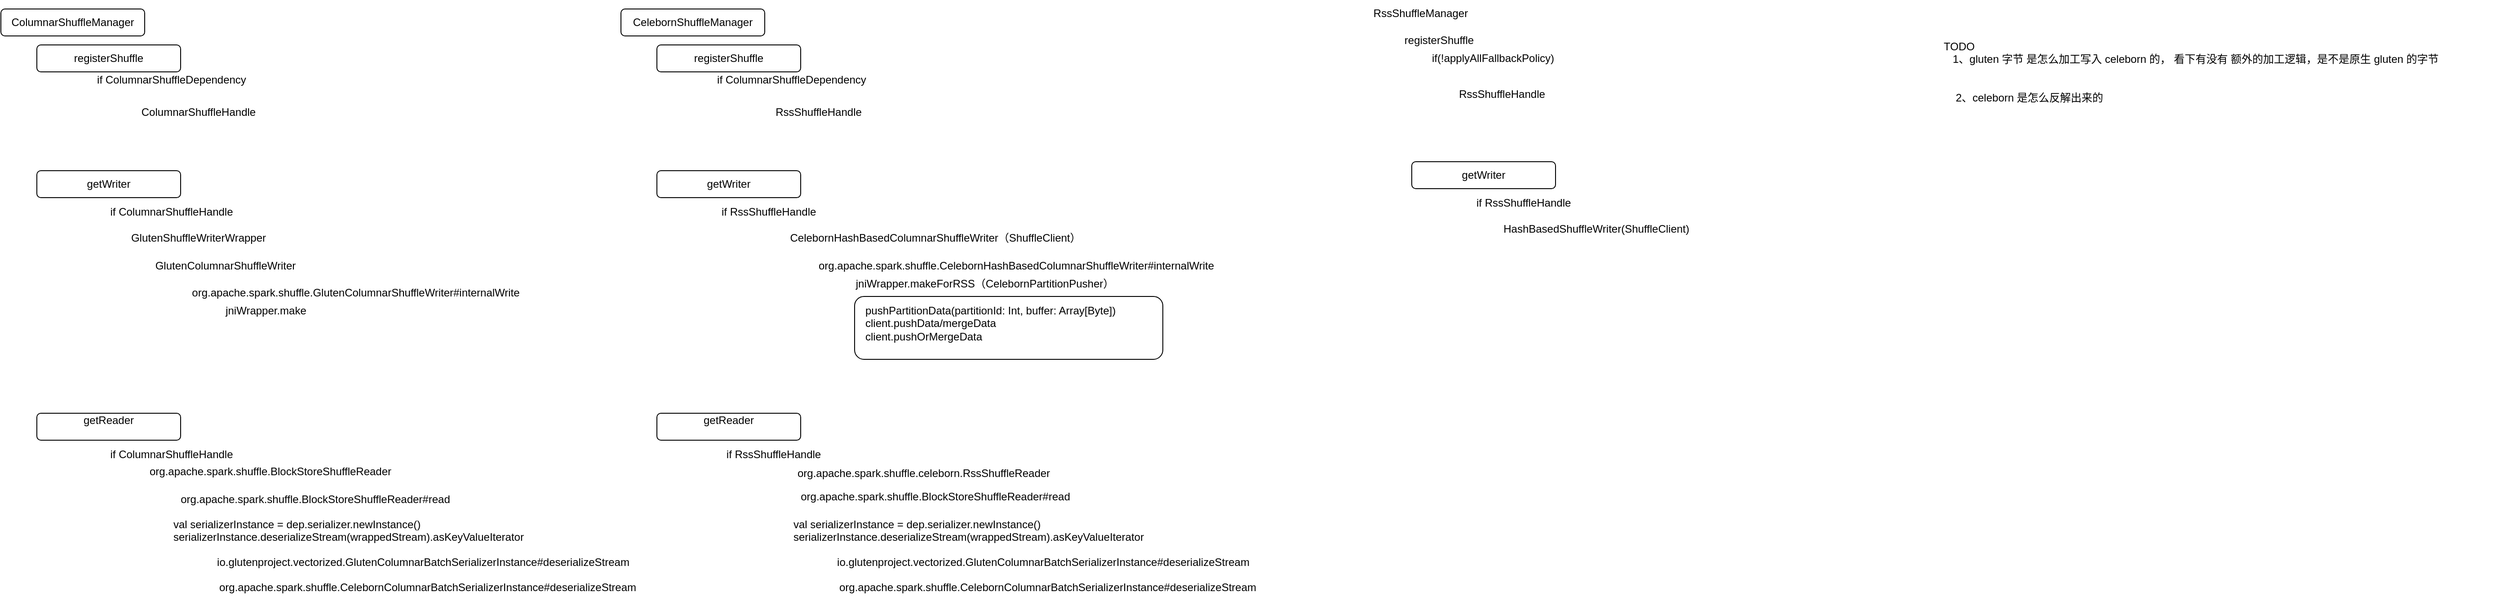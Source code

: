 <mxfile version="21.1.6" type="github" pages="2">
  <diagram name="Page-1" id="vqW_PlP45tHpt-xlMKGE">
    <mxGraphModel dx="1434" dy="764" grid="1" gridSize="10" guides="1" tooltips="1" connect="1" arrows="1" fold="1" page="1" pageScale="1" pageWidth="850" pageHeight="1100" math="0" shadow="0">
      <root>
        <mxCell id="0" />
        <mxCell id="1" parent="0" />
        <mxCell id="QsT5lhJbDTpNVHiUyBn--2" value="" style="rounded=1;whiteSpace=wrap;html=1;" vertex="1" parent="1">
          <mxGeometry x="990" y="760" width="343" height="70" as="geometry" />
        </mxCell>
        <mxCell id="VYUMSfwm_iAysG9PBb61-6" value="ColumnarShuffleManager" style="rounded=1;labelBorderColor=none;whiteSpace=wrap;" parent="1" vertex="1">
          <mxGeometry x="40" y="440" width="160" height="30" as="geometry" />
        </mxCell>
        <mxCell id="VYUMSfwm_iAysG9PBb61-8" value="registerShuffle" style="rounded=1;labelBorderColor=none;whiteSpace=wrap;" parent="1" vertex="1">
          <mxGeometry x="80" y="480" width="160" height="30" as="geometry" />
        </mxCell>
        <mxCell id="VYUMSfwm_iAysG9PBb61-11" value="if ColumnarShuffleDependency&#xa;" style="text;align=center;verticalAlign=middle;resizable=0;points=[];autosize=1;strokeColor=none;fillColor=none;labelBorderColor=none;" parent="1" vertex="1">
          <mxGeometry x="135" y="510" width="190" height="30" as="geometry" />
        </mxCell>
        <mxCell id="VYUMSfwm_iAysG9PBb61-12" value="ColumnarShuffleHandle" style="text;strokeColor=none;fillColor=none;align=center;verticalAlign=middle;rounded=0;labelBorderColor=none;whiteSpace=wrap;" parent="1" vertex="1">
          <mxGeometry x="180" y="540" width="160" height="30" as="geometry" />
        </mxCell>
        <mxCell id="VYUMSfwm_iAysG9PBb61-14" value="getWriter" style="rounded=1;labelBorderColor=none;whiteSpace=wrap;" parent="1" vertex="1">
          <mxGeometry x="80" y="620" width="160" height="30" as="geometry" />
        </mxCell>
        <mxCell id="VYUMSfwm_iAysG9PBb61-15" value="if ColumnarShuffleHandle" style="text;align=center;verticalAlign=middle;resizable=0;points=[];autosize=1;strokeColor=none;fillColor=none;labelBorderColor=none;" parent="1" vertex="1">
          <mxGeometry x="130" y="650" width="200" height="30" as="geometry" />
        </mxCell>
        <mxCell id="VYUMSfwm_iAysG9PBb61-16" value="GlutenShuffleWriterWrapper" style="text;strokeColor=none;fillColor=none;align=center;verticalAlign=middle;rounded=0;labelBorderColor=none;whiteSpace=wrap;" parent="1" vertex="1">
          <mxGeometry x="180" y="680" width="160" height="30" as="geometry" />
        </mxCell>
        <mxCell id="VYUMSfwm_iAysG9PBb61-17" value="GlutenColumnarShuffleWriter" style="text;align=center;verticalAlign=middle;resizable=0;points=[];autosize=1;strokeColor=none;fillColor=none;" parent="1" vertex="1">
          <mxGeometry x="180" y="710" width="220" height="30" as="geometry" />
        </mxCell>
        <mxCell id="VYUMSfwm_iAysG9PBb61-30" value="jniWrapper.make" style="text;align=center;verticalAlign=middle;resizable=0;points=[];autosize=1;strokeColor=none;fillColor=none;" parent="1" vertex="1">
          <mxGeometry x="270" y="760" width="130" height="30" as="geometry" />
        </mxCell>
        <mxCell id="VYUMSfwm_iAysG9PBb61-31" value="org.apache.spark.shuffle.GlutenColumnarShuffleWriter#internalWrite" style="text;align=center;verticalAlign=middle;resizable=0;points=[];autosize=1;strokeColor=none;fillColor=none;" parent="1" vertex="1">
          <mxGeometry x="240" y="740" width="390" height="30" as="geometry" />
        </mxCell>
        <mxCell id="VYUMSfwm_iAysG9PBb61-32" value="getReader&#xa;" style="rounded=1;labelBorderColor=none;whiteSpace=wrap;" parent="1" vertex="1">
          <mxGeometry x="80" y="890" width="160" height="30" as="geometry" />
        </mxCell>
        <mxCell id="VYUMSfwm_iAysG9PBb61-33" value="if ColumnarShuffleHandle" style="text;align=center;verticalAlign=middle;resizable=0;points=[];autosize=1;strokeColor=none;fillColor=none;labelBorderColor=none;" parent="1" vertex="1">
          <mxGeometry x="130" y="920" width="200" height="30" as="geometry" />
        </mxCell>
        <mxCell id="VYUMSfwm_iAysG9PBb61-34" value="org.apache.spark.shuffle.BlockStoreShuffleReader" style="text;strokeColor=none;fillColor=none;align=center;verticalAlign=middle;rounded=0;labelBorderColor=none;whiteSpace=wrap;" parent="1" vertex="1">
          <mxGeometry x="260" y="940" width="160" height="30" as="geometry" />
        </mxCell>
        <mxCell id="VYUMSfwm_iAysG9PBb61-35" value="org.apache.spark.shuffle.BlockStoreShuffleReader#read" style="text;align=center;verticalAlign=middle;resizable=0;points=[];autosize=1;strokeColor=none;fillColor=none;" parent="1" vertex="1">
          <mxGeometry x="190" y="970" width="400" height="30" as="geometry" />
        </mxCell>
        <mxCell id="VYUMSfwm_iAysG9PBb61-37" value="val serializerInstance = dep.serializer.newInstance()&#xa;serializerInstance.deserializeStream(wrappedStream).asKeyValueIterator" style="text;align=left;verticalAlign=middle;resizable=0;points=[];autosize=1;strokeColor=none;fillColor=none;" parent="1" vertex="1">
          <mxGeometry x="230" y="1000" width="530" height="40" as="geometry" />
        </mxCell>
        <mxCell id="VYUMSfwm_iAysG9PBb61-39" value="io.glutenproject.vectorized.GlutenColumnarBatchSerializerInstance#deserializeStream" style="text;align=center;verticalAlign=middle;resizable=0;points=[];autosize=1;strokeColor=none;fillColor=none;" parent="1" vertex="1">
          <mxGeometry x="270" y="1040" width="480" height="30" as="geometry" />
        </mxCell>
        <mxCell id="VYUMSfwm_iAysG9PBb61-40" value="org.apache.spark.shuffle.CelebornColumnarBatchSerializerInstance#deserializeStream" style="text;align=center;verticalAlign=middle;resizable=0;points=[];autosize=1;strokeColor=none;fillColor=none;" parent="1" vertex="1">
          <mxGeometry x="270" y="1068" width="490" height="30" as="geometry" />
        </mxCell>
        <mxCell id="VYUMSfwm_iAysG9PBb61-41" value="CelebornShuffleManager" style="rounded=1;labelBorderColor=none;whiteSpace=wrap;" parent="1" vertex="1">
          <mxGeometry x="730" y="440" width="160" height="30" as="geometry" />
        </mxCell>
        <mxCell id="VYUMSfwm_iAysG9PBb61-42" value="registerShuffle" style="rounded=1;labelBorderColor=none;whiteSpace=wrap;" parent="1" vertex="1">
          <mxGeometry x="770" y="480" width="160" height="30" as="geometry" />
        </mxCell>
        <mxCell id="VYUMSfwm_iAysG9PBb61-43" value="if ColumnarShuffleDependency&#xa;" style="text;align=center;verticalAlign=middle;resizable=0;points=[];autosize=1;strokeColor=none;fillColor=none;labelBorderColor=none;" parent="1" vertex="1">
          <mxGeometry x="825" y="510" width="190" height="30" as="geometry" />
        </mxCell>
        <mxCell id="VYUMSfwm_iAysG9PBb61-44" value="RssShuffleHandle" style="text;strokeColor=none;fillColor=none;align=center;verticalAlign=middle;rounded=0;labelBorderColor=none;whiteSpace=wrap;" parent="1" vertex="1">
          <mxGeometry x="870" y="540" width="160" height="30" as="geometry" />
        </mxCell>
        <mxCell id="VYUMSfwm_iAysG9PBb61-45" value="getWriter" style="rounded=1;labelBorderColor=none;whiteSpace=wrap;" parent="1" vertex="1">
          <mxGeometry x="770" y="620" width="160" height="30" as="geometry" />
        </mxCell>
        <mxCell id="VYUMSfwm_iAysG9PBb61-46" value="if RssShuffleHandle" style="text;align=left;verticalAlign=middle;resizable=0;points=[];autosize=1;strokeColor=none;fillColor=none;labelBorderColor=none;" parent="1" vertex="1">
          <mxGeometry x="840" y="650" width="160" height="30" as="geometry" />
        </mxCell>
        <mxCell id="VYUMSfwm_iAysG9PBb61-47" value="CelebornHashBasedColumnarShuffleWriter（ShuffleClient）" style="text;strokeColor=none;fillColor=none;align=center;verticalAlign=middle;rounded=0;labelBorderColor=none;whiteSpace=wrap;" parent="1" vertex="1">
          <mxGeometry x="870" y="680" width="420" height="30" as="geometry" />
        </mxCell>
        <mxCell id="VYUMSfwm_iAysG9PBb61-49" value="jniWrapper.makeForRSS（CelebornPartitionPusher）" style="text;align=center;verticalAlign=middle;resizable=0;points=[];autosize=1;strokeColor=none;fillColor=none;" parent="1" vertex="1">
          <mxGeometry x="950" y="730" width="370" height="30" as="geometry" />
        </mxCell>
        <mxCell id="VYUMSfwm_iAysG9PBb61-50" value="org.apache.spark.shuffle.CelebornHashBasedColumnarShuffleWriter#internalWrite" style="text;align=center;verticalAlign=middle;resizable=0;points=[];autosize=1;strokeColor=none;fillColor=none;" parent="1" vertex="1">
          <mxGeometry x="940" y="710" width="460" height="30" as="geometry" />
        </mxCell>
        <mxCell id="VYUMSfwm_iAysG9PBb61-51" value="getReader&#xa;" style="rounded=1;labelBorderColor=none;whiteSpace=wrap;" parent="1" vertex="1">
          <mxGeometry x="770" y="890" width="160" height="30" as="geometry" />
        </mxCell>
        <mxCell id="VYUMSfwm_iAysG9PBb61-52" value="if RssShuffleHandle" style="text;align=center;verticalAlign=middle;resizable=0;points=[];autosize=1;strokeColor=none;fillColor=none;labelBorderColor=none;" parent="1" vertex="1">
          <mxGeometry x="820" y="920" width="160" height="30" as="geometry" />
        </mxCell>
        <mxCell id="VYUMSfwm_iAysG9PBb61-53" value="org.apache.spark.shuffle.celeborn.RssShuffleReader" style="text;strokeColor=none;fillColor=none;align=center;verticalAlign=middle;rounded=0;labelBorderColor=none;whiteSpace=wrap;" parent="1" vertex="1">
          <mxGeometry x="882" y="947" width="370" height="20" as="geometry" />
        </mxCell>
        <mxCell id="VYUMSfwm_iAysG9PBb61-54" value="org.apache.spark.shuffle.BlockStoreShuffleReader#read" style="text;align=center;verticalAlign=middle;resizable=0;points=[];autosize=1;strokeColor=none;fillColor=none;" parent="1" vertex="1">
          <mxGeometry x="880" y="967" width="400" height="30" as="geometry" />
        </mxCell>
        <mxCell id="VYUMSfwm_iAysG9PBb61-55" value="val serializerInstance = dep.serializer.newInstance()&#xa;serializerInstance.deserializeStream(wrappedStream).asKeyValueIterator" style="text;align=left;verticalAlign=middle;resizable=0;points=[];autosize=1;strokeColor=none;fillColor=none;" parent="1" vertex="1">
          <mxGeometry x="920" y="1000" width="530" height="40" as="geometry" />
        </mxCell>
        <mxCell id="VYUMSfwm_iAysG9PBb61-56" value="io.glutenproject.vectorized.GlutenColumnarBatchSerializerInstance#deserializeStream" style="text;align=center;verticalAlign=middle;resizable=0;points=[];autosize=1;strokeColor=none;fillColor=none;" parent="1" vertex="1">
          <mxGeometry x="960" y="1040" width="480" height="30" as="geometry" />
        </mxCell>
        <mxCell id="VYUMSfwm_iAysG9PBb61-57" value="org.apache.spark.shuffle.CelebornColumnarBatchSerializerInstance#deserializeStream" style="text;align=center;verticalAlign=middle;resizable=0;points=[];autosize=1;strokeColor=none;fillColor=none;" parent="1" vertex="1">
          <mxGeometry x="960" y="1068" width="490" height="30" as="geometry" />
        </mxCell>
        <mxCell id="QsT5lhJbDTpNVHiUyBn--1" value="pushPartitionData(partitionId: Int, buffer: Array[Byte])&lt;br&gt;client.pushData/mergeData&lt;br&gt;client.pushOrMergeData" style="text;html=1;strokeColor=none;fillColor=none;align=left;verticalAlign=middle;whiteSpace=wrap;rounded=0;labelBackgroundColor=none;" vertex="1" parent="1">
          <mxGeometry x="1000" y="760" width="300" height="60" as="geometry" />
        </mxCell>
        <mxCell id="QsT5lhJbDTpNVHiUyBn--4" value="RssShuffleManager" style="text;html=1;strokeColor=none;fillColor=none;align=center;verticalAlign=middle;whiteSpace=wrap;rounded=0;" vertex="1" parent="1">
          <mxGeometry x="1590" y="430" width="60" height="30" as="geometry" />
        </mxCell>
        <mxCell id="QsT5lhJbDTpNVHiUyBn--5" value="registerShuffle" style="text;html=1;align=center;verticalAlign=middle;resizable=0;points=[];autosize=1;strokeColor=none;fillColor=none;" vertex="1" parent="1">
          <mxGeometry x="1590" y="460" width="100" height="30" as="geometry" />
        </mxCell>
        <mxCell id="QsT5lhJbDTpNVHiUyBn--6" value="if(!applyAllFallbackPolicy)" style="text;html=1;align=center;verticalAlign=middle;resizable=0;points=[];autosize=1;strokeColor=none;fillColor=none;" vertex="1" parent="1">
          <mxGeometry x="1620" y="480" width="160" height="30" as="geometry" />
        </mxCell>
        <mxCell id="QsT5lhJbDTpNVHiUyBn--7" value="RssShuffleHandle" style="text;html=1;align=center;verticalAlign=middle;resizable=0;points=[];autosize=1;strokeColor=none;fillColor=none;" vertex="1" parent="1">
          <mxGeometry x="1650" y="520" width="120" height="30" as="geometry" />
        </mxCell>
        <mxCell id="QsT5lhJbDTpNVHiUyBn--8" value="getWriter" style="rounded=1;labelBorderColor=none;whiteSpace=wrap;" vertex="1" parent="1">
          <mxGeometry x="1610" y="610" width="160" height="30" as="geometry" />
        </mxCell>
        <mxCell id="QsT5lhJbDTpNVHiUyBn--9" value="if RssShuffleHandle" style="text;align=left;verticalAlign=middle;resizable=0;points=[];autosize=1;strokeColor=none;fillColor=none;labelBorderColor=none;" vertex="1" parent="1">
          <mxGeometry x="1680" y="640" width="160" height="30" as="geometry" />
        </mxCell>
        <mxCell id="QsT5lhJbDTpNVHiUyBn--10" value="HashBasedShuffleWriter(ShuffleClient)" style="text;html=1;align=center;verticalAlign=middle;resizable=0;points=[];autosize=1;strokeColor=none;fillColor=none;" vertex="1" parent="1">
          <mxGeometry x="1700" y="670" width="230" height="30" as="geometry" />
        </mxCell>
        <mxCell id="QsT5lhJbDTpNVHiUyBn--12" value="TODO&lt;br&gt;&amp;nbsp; &amp;nbsp;1、gluten 字节 是怎么加工写入 celeborn 的， 看下有没有 额外的加工逻辑，是不是原生 gluten 的字节&lt;br&gt;&amp;nbsp; &amp;nbsp;&amp;nbsp;&lt;br&gt;&lt;br&gt;&amp;nbsp; &amp;nbsp; 2、celeborn 是怎么反解出来的" style="text;html=1;strokeColor=none;fillColor=none;align=left;verticalAlign=middle;whiteSpace=wrap;rounded=0;" vertex="1" parent="1">
          <mxGeometry x="2200" y="470" width="620" height="80" as="geometry" />
        </mxCell>
      </root>
    </mxGraphModel>
  </diagram>
  <diagram id="f0OTCfRNCTB2iKRCa9P-" name="Page-2">
    <mxGraphModel dx="1434" dy="700" grid="1" gridSize="10" guides="1" tooltips="1" connect="1" arrows="1" fold="1" page="1" pageScale="1" pageWidth="850" pageHeight="1100" math="0" shadow="0">
      <root>
        <mxCell id="0" />
        <mxCell id="1" parent="0" />
        <mxCell id="-LDWmFvmeUUydARrXd1d-1" value="" style="endArrow=none;html=1;rounded=0;" edge="1" parent="1">
          <mxGeometry width="50" height="50" relative="1" as="geometry">
            <mxPoint x="80" y="120" as="sourcePoint" />
            <mxPoint x="360" y="120" as="targetPoint" />
          </mxGeometry>
        </mxCell>
        <mxCell id="-LDWmFvmeUUydARrXd1d-2" value="" style="endArrow=none;html=1;rounded=0;" edge="1" parent="1">
          <mxGeometry width="50" height="50" relative="1" as="geometry">
            <mxPoint x="360" y="120" as="sourcePoint" />
            <mxPoint x="640" y="120" as="targetPoint" />
          </mxGeometry>
        </mxCell>
        <mxCell id="-LDWmFvmeUUydARrXd1d-3" value="" style="endArrow=none;html=1;rounded=0;" edge="1" parent="1">
          <mxGeometry width="50" height="50" relative="1" as="geometry">
            <mxPoint y="280" as="sourcePoint" />
            <mxPoint x="280" y="280" as="targetPoint" />
          </mxGeometry>
        </mxCell>
        <mxCell id="-LDWmFvmeUUydARrXd1d-4" value="" style="endArrow=none;html=1;rounded=0;" edge="1" parent="1">
          <mxGeometry width="50" height="50" relative="1" as="geometry">
            <mxPoint x="280" y="280" as="sourcePoint" />
            <mxPoint x="560" y="280" as="targetPoint" />
          </mxGeometry>
        </mxCell>
        <mxCell id="-LDWmFvmeUUydARrXd1d-5" value="" style="endArrow=none;html=1;rounded=0;" edge="1" parent="1">
          <mxGeometry width="50" height="50" relative="1" as="geometry">
            <mxPoint y="280" as="sourcePoint" />
            <mxPoint x="80" y="120" as="targetPoint" />
          </mxGeometry>
        </mxCell>
        <mxCell id="-LDWmFvmeUUydARrXd1d-6" value="" style="endArrow=none;html=1;rounded=0;" edge="1" parent="1">
          <mxGeometry width="50" height="50" relative="1" as="geometry">
            <mxPoint x="560" y="280" as="sourcePoint" />
            <mxPoint x="640" y="120" as="targetPoint" />
          </mxGeometry>
        </mxCell>
        <mxCell id="-LDWmFvmeUUydARrXd1d-7" value="" style="endArrow=none;html=1;rounded=0;" edge="1" parent="1">
          <mxGeometry width="50" height="50" relative="1" as="geometry">
            <mxPoint x="280" y="280" as="sourcePoint" />
            <mxPoint x="360" y="120" as="targetPoint" />
          </mxGeometry>
        </mxCell>
        <mxCell id="-LDWmFvmeUUydARrXd1d-8" value="" style="endArrow=none;html=1;rounded=0;" edge="1" parent="1">
          <mxGeometry width="50" height="50" relative="1" as="geometry">
            <mxPoint x="138" y="280" as="sourcePoint" />
            <mxPoint x="218" y="120" as="targetPoint" />
          </mxGeometry>
        </mxCell>
        <mxCell id="-LDWmFvmeUUydARrXd1d-9" value="" style="endArrow=none;html=1;rounded=0;" edge="1" parent="1">
          <mxGeometry width="50" height="50" relative="1" as="geometry">
            <mxPoint x="417" y="280" as="sourcePoint" />
            <mxPoint x="497" y="120" as="targetPoint" />
          </mxGeometry>
        </mxCell>
        <mxCell id="-LDWmFvmeUUydARrXd1d-10" value="" style="endArrow=none;html=1;rounded=0;" edge="1" parent="1">
          <mxGeometry width="50" height="50" relative="1" as="geometry">
            <mxPoint x="67" y="280" as="sourcePoint" />
            <mxPoint x="147" y="120" as="targetPoint" />
          </mxGeometry>
        </mxCell>
        <mxCell id="-LDWmFvmeUUydARrXd1d-11" value="" style="endArrow=none;html=1;rounded=0;" edge="1" parent="1">
          <mxGeometry width="50" height="50" relative="1" as="geometry">
            <mxPoint x="205" y="280" as="sourcePoint" />
            <mxPoint x="285" y="120" as="targetPoint" />
          </mxGeometry>
        </mxCell>
        <mxCell id="-LDWmFvmeUUydARrXd1d-12" value="" style="endArrow=none;html=1;rounded=0;" edge="1" parent="1">
          <mxGeometry width="50" height="50" relative="1" as="geometry">
            <mxPoint x="345" y="280" as="sourcePoint" />
            <mxPoint x="425" y="120" as="targetPoint" />
          </mxGeometry>
        </mxCell>
        <mxCell id="-LDWmFvmeUUydARrXd1d-13" value="" style="endArrow=none;html=1;rounded=0;" edge="1" parent="1">
          <mxGeometry width="50" height="50" relative="1" as="geometry">
            <mxPoint x="495" y="280" as="sourcePoint" />
            <mxPoint x="575" y="120" as="targetPoint" />
          </mxGeometry>
        </mxCell>
        <mxCell id="-LDWmFvmeUUydARrXd1d-14" value="" style="endArrow=none;html=1;rounded=0;" edge="1" parent="1">
          <mxGeometry width="50" height="50" relative="1" as="geometry">
            <mxPoint y="280" as="sourcePoint" />
            <mxPoint y="600" as="targetPoint" />
          </mxGeometry>
        </mxCell>
        <mxCell id="-LDWmFvmeUUydARrXd1d-16" value="" style="endArrow=none;html=1;rounded=0;" edge="1" parent="1">
          <mxGeometry width="50" height="50" relative="1" as="geometry">
            <mxPoint x="280" y="280" as="sourcePoint" />
            <mxPoint x="280" y="600" as="targetPoint" />
          </mxGeometry>
        </mxCell>
        <mxCell id="-LDWmFvmeUUydARrXd1d-17" value="" style="endArrow=none;html=1;rounded=0;" edge="1" parent="1">
          <mxGeometry width="50" height="50" relative="1" as="geometry">
            <mxPoint x="560" y="280" as="sourcePoint" />
            <mxPoint x="560" y="600" as="targetPoint" />
          </mxGeometry>
        </mxCell>
        <mxCell id="-LDWmFvmeUUydARrXd1d-18" value="" style="endArrow=none;html=1;rounded=0;" edge="1" parent="1">
          <mxGeometry width="50" height="50" relative="1" as="geometry">
            <mxPoint x="640" y="130" as="sourcePoint" />
            <mxPoint x="640" y="450" as="targetPoint" />
          </mxGeometry>
        </mxCell>
        <mxCell id="-LDWmFvmeUUydARrXd1d-21" value="" style="endArrow=none;html=1;rounded=0;" edge="1" parent="1">
          <mxGeometry width="50" height="50" relative="1" as="geometry">
            <mxPoint x="50" y="190" as="sourcePoint" />
            <mxPoint x="330" y="190" as="targetPoint" />
          </mxGeometry>
        </mxCell>
        <mxCell id="-LDWmFvmeUUydARrXd1d-22" value="" style="endArrow=none;html=1;rounded=0;" edge="1" parent="1">
          <mxGeometry width="50" height="50" relative="1" as="geometry">
            <mxPoint x="330" y="190" as="sourcePoint" />
            <mxPoint x="610" y="190" as="targetPoint" />
          </mxGeometry>
        </mxCell>
        <mxCell id="-LDWmFvmeUUydARrXd1d-23" value="2.4" style="text;html=1;strokeColor=none;fillColor=none;align=center;verticalAlign=middle;whiteSpace=wrap;rounded=0;" vertex="1" parent="1">
          <mxGeometry x="160" y="410" width="60" height="30" as="geometry" />
        </mxCell>
        <mxCell id="-LDWmFvmeUUydARrXd1d-25" value="2.4" style="text;html=1;strokeColor=none;fillColor=none;align=center;verticalAlign=middle;whiteSpace=wrap;rounded=0;" vertex="1" parent="1">
          <mxGeometry x="570" y="220" width="60" height="30" as="geometry" />
        </mxCell>
        <mxCell id="-LDWmFvmeUUydARrXd1d-26" value="2.1" style="text;html=1;strokeColor=none;fillColor=none;align=center;verticalAlign=middle;whiteSpace=wrap;rounded=0;" vertex="1" parent="1">
          <mxGeometry x="460" y="80" width="60" height="30" as="geometry" />
        </mxCell>
        <mxCell id="-LDWmFvmeUUydARrXd1d-27" value="2.1" style="text;html=1;strokeColor=none;fillColor=none;align=center;verticalAlign=middle;whiteSpace=wrap;rounded=0;" vertex="1" parent="1">
          <mxGeometry x="200" y="70" width="60" height="30" as="geometry" />
        </mxCell>
        <mxCell id="-LDWmFvmeUUydARrXd1d-28" value="2.4M&amp;nbsp; 15 根&lt;br&gt;2.1M 6 根&lt;br&gt;连接器 3 个 将 两个2.1 连接成 4.2 米&lt;br&gt;卡扣 35 个" style="text;html=1;strokeColor=none;fillColor=none;align=center;verticalAlign=middle;whiteSpace=wrap;rounded=0;" vertex="1" parent="1">
          <mxGeometry x="310" y="350" width="220" height="70" as="geometry" />
        </mxCell>
      </root>
    </mxGraphModel>
  </diagram>
</mxfile>
